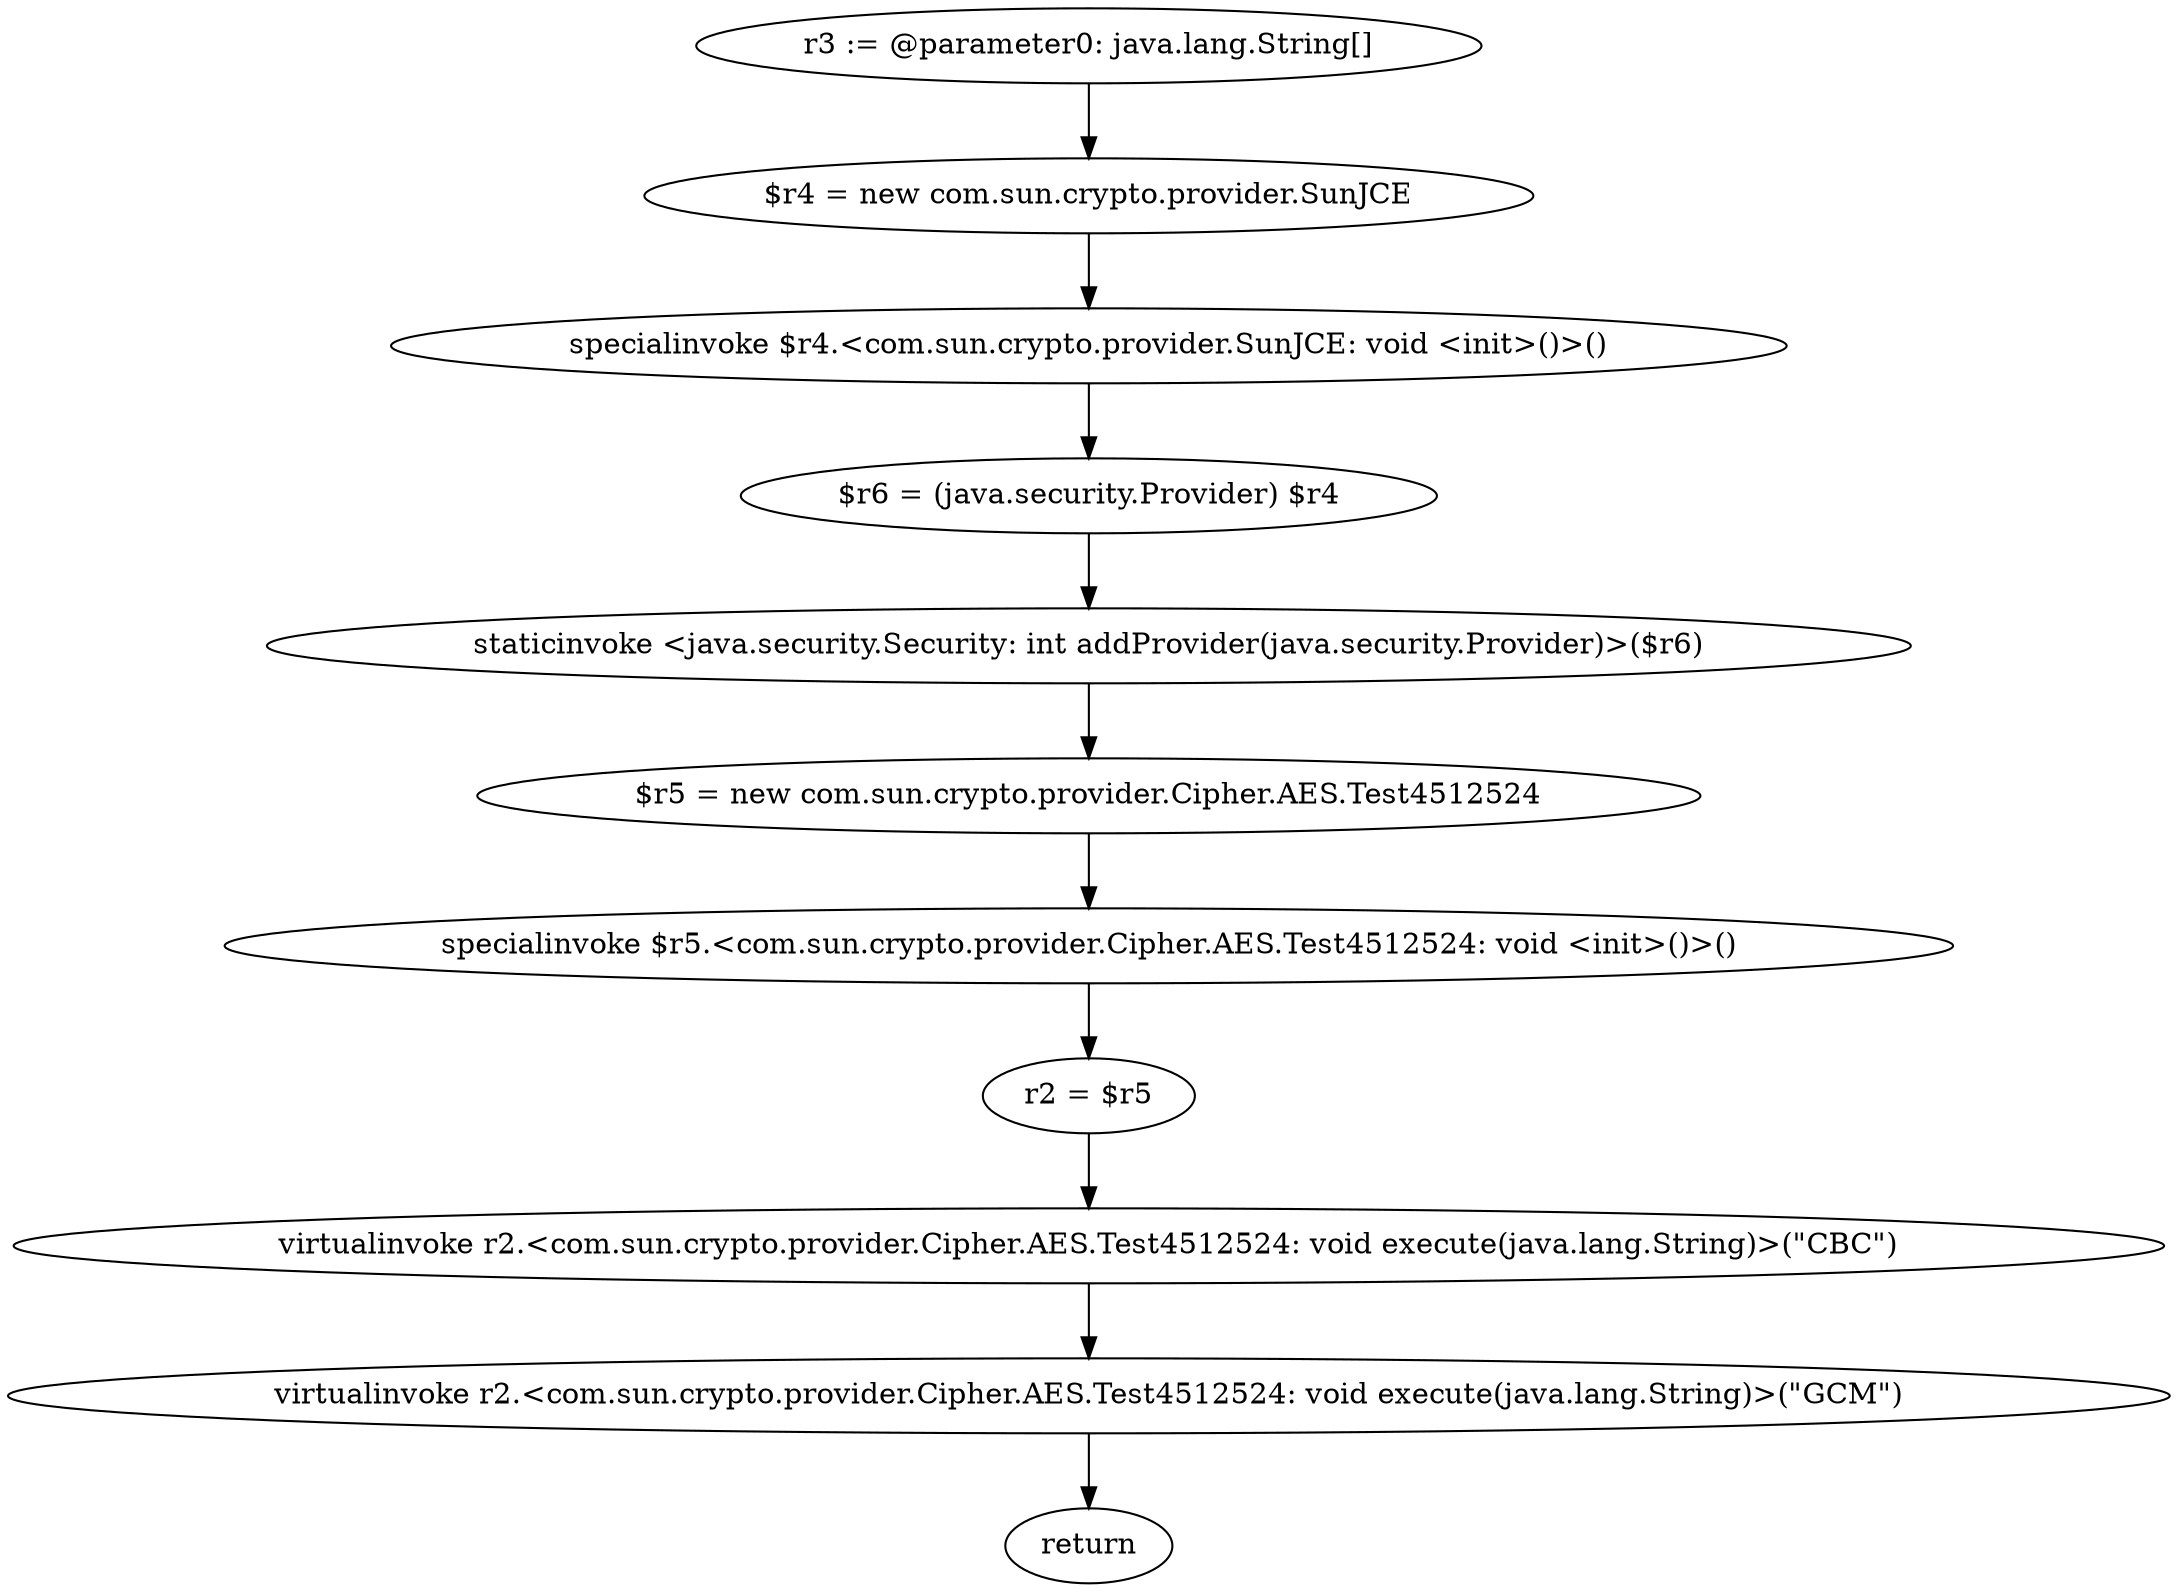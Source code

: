 digraph "unitGraph" {
    "r3 := @parameter0: java.lang.String[]"
    "$r4 = new com.sun.crypto.provider.SunJCE"
    "specialinvoke $r4.<com.sun.crypto.provider.SunJCE: void <init>()>()"
    "$r6 = (java.security.Provider) $r4"
    "staticinvoke <java.security.Security: int addProvider(java.security.Provider)>($r6)"
    "$r5 = new com.sun.crypto.provider.Cipher.AES.Test4512524"
    "specialinvoke $r5.<com.sun.crypto.provider.Cipher.AES.Test4512524: void <init>()>()"
    "r2 = $r5"
    "virtualinvoke r2.<com.sun.crypto.provider.Cipher.AES.Test4512524: void execute(java.lang.String)>(\"CBC\")"
    "virtualinvoke r2.<com.sun.crypto.provider.Cipher.AES.Test4512524: void execute(java.lang.String)>(\"GCM\")"
    "return"
    "r3 := @parameter0: java.lang.String[]"->"$r4 = new com.sun.crypto.provider.SunJCE";
    "$r4 = new com.sun.crypto.provider.SunJCE"->"specialinvoke $r4.<com.sun.crypto.provider.SunJCE: void <init>()>()";
    "specialinvoke $r4.<com.sun.crypto.provider.SunJCE: void <init>()>()"->"$r6 = (java.security.Provider) $r4";
    "$r6 = (java.security.Provider) $r4"->"staticinvoke <java.security.Security: int addProvider(java.security.Provider)>($r6)";
    "staticinvoke <java.security.Security: int addProvider(java.security.Provider)>($r6)"->"$r5 = new com.sun.crypto.provider.Cipher.AES.Test4512524";
    "$r5 = new com.sun.crypto.provider.Cipher.AES.Test4512524"->"specialinvoke $r5.<com.sun.crypto.provider.Cipher.AES.Test4512524: void <init>()>()";
    "specialinvoke $r5.<com.sun.crypto.provider.Cipher.AES.Test4512524: void <init>()>()"->"r2 = $r5";
    "r2 = $r5"->"virtualinvoke r2.<com.sun.crypto.provider.Cipher.AES.Test4512524: void execute(java.lang.String)>(\"CBC\")";
    "virtualinvoke r2.<com.sun.crypto.provider.Cipher.AES.Test4512524: void execute(java.lang.String)>(\"CBC\")"->"virtualinvoke r2.<com.sun.crypto.provider.Cipher.AES.Test4512524: void execute(java.lang.String)>(\"GCM\")";
    "virtualinvoke r2.<com.sun.crypto.provider.Cipher.AES.Test4512524: void execute(java.lang.String)>(\"GCM\")"->"return";
}
